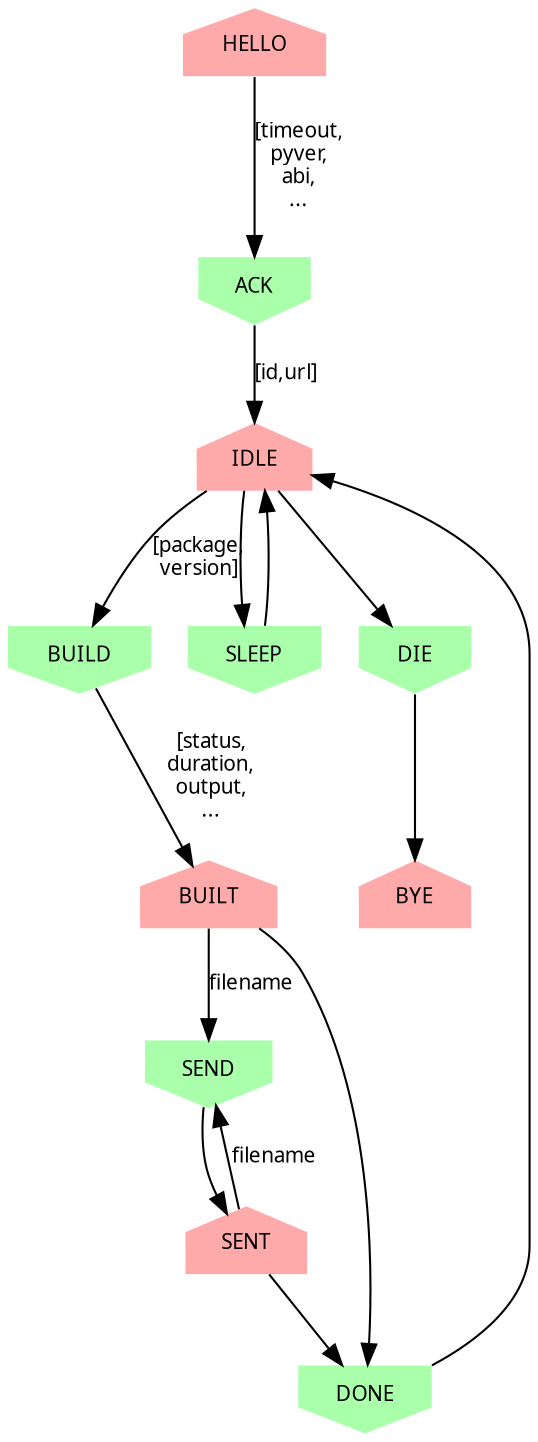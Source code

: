 digraph slave {
    /* Sent messages */
    node [shape=house, fontname=Sans, fontsize=10, style=filled, fillcolor="#ffaaaa", penwidth=0];
    HELLO [label="HELLO"];
    IDLE;
    BUILT;
    SENT;
    BYE [label="BYE"];

    /* Received messages */
    node [shape=invhouse, fontname=Sans, fontsize=10, style=filled, fillcolor="#aaffaa", penwidth=0];
    ACK [label="ACK"];
    BUILD;
    SEND;
    DONE;
    SLEEP;
    DIE [label="DIE"];

    /* Edges */
    edge [fontname=Sans, fontsize=10];
    HELLO->ACK [label="[timeout,\npyver,\nabi,\n..."];
    ACK->IDLE [label="[id,url]"];
    IDLE->BUILD [label="[package,\nversion]"];
    IDLE->SLEEP;
    IDLE->DIE;
    SLEEP->IDLE;
    BUILD->BUILT [label="[status,\nduration,\noutput,\n..."];
    BUILT->DONE;
    BUILT->SEND [label="filename"];
    SEND->SENT;
    SENT->DONE;
    SENT->SEND [label="filename"];
    DONE->IDLE;
    DIE->BYE;
}
